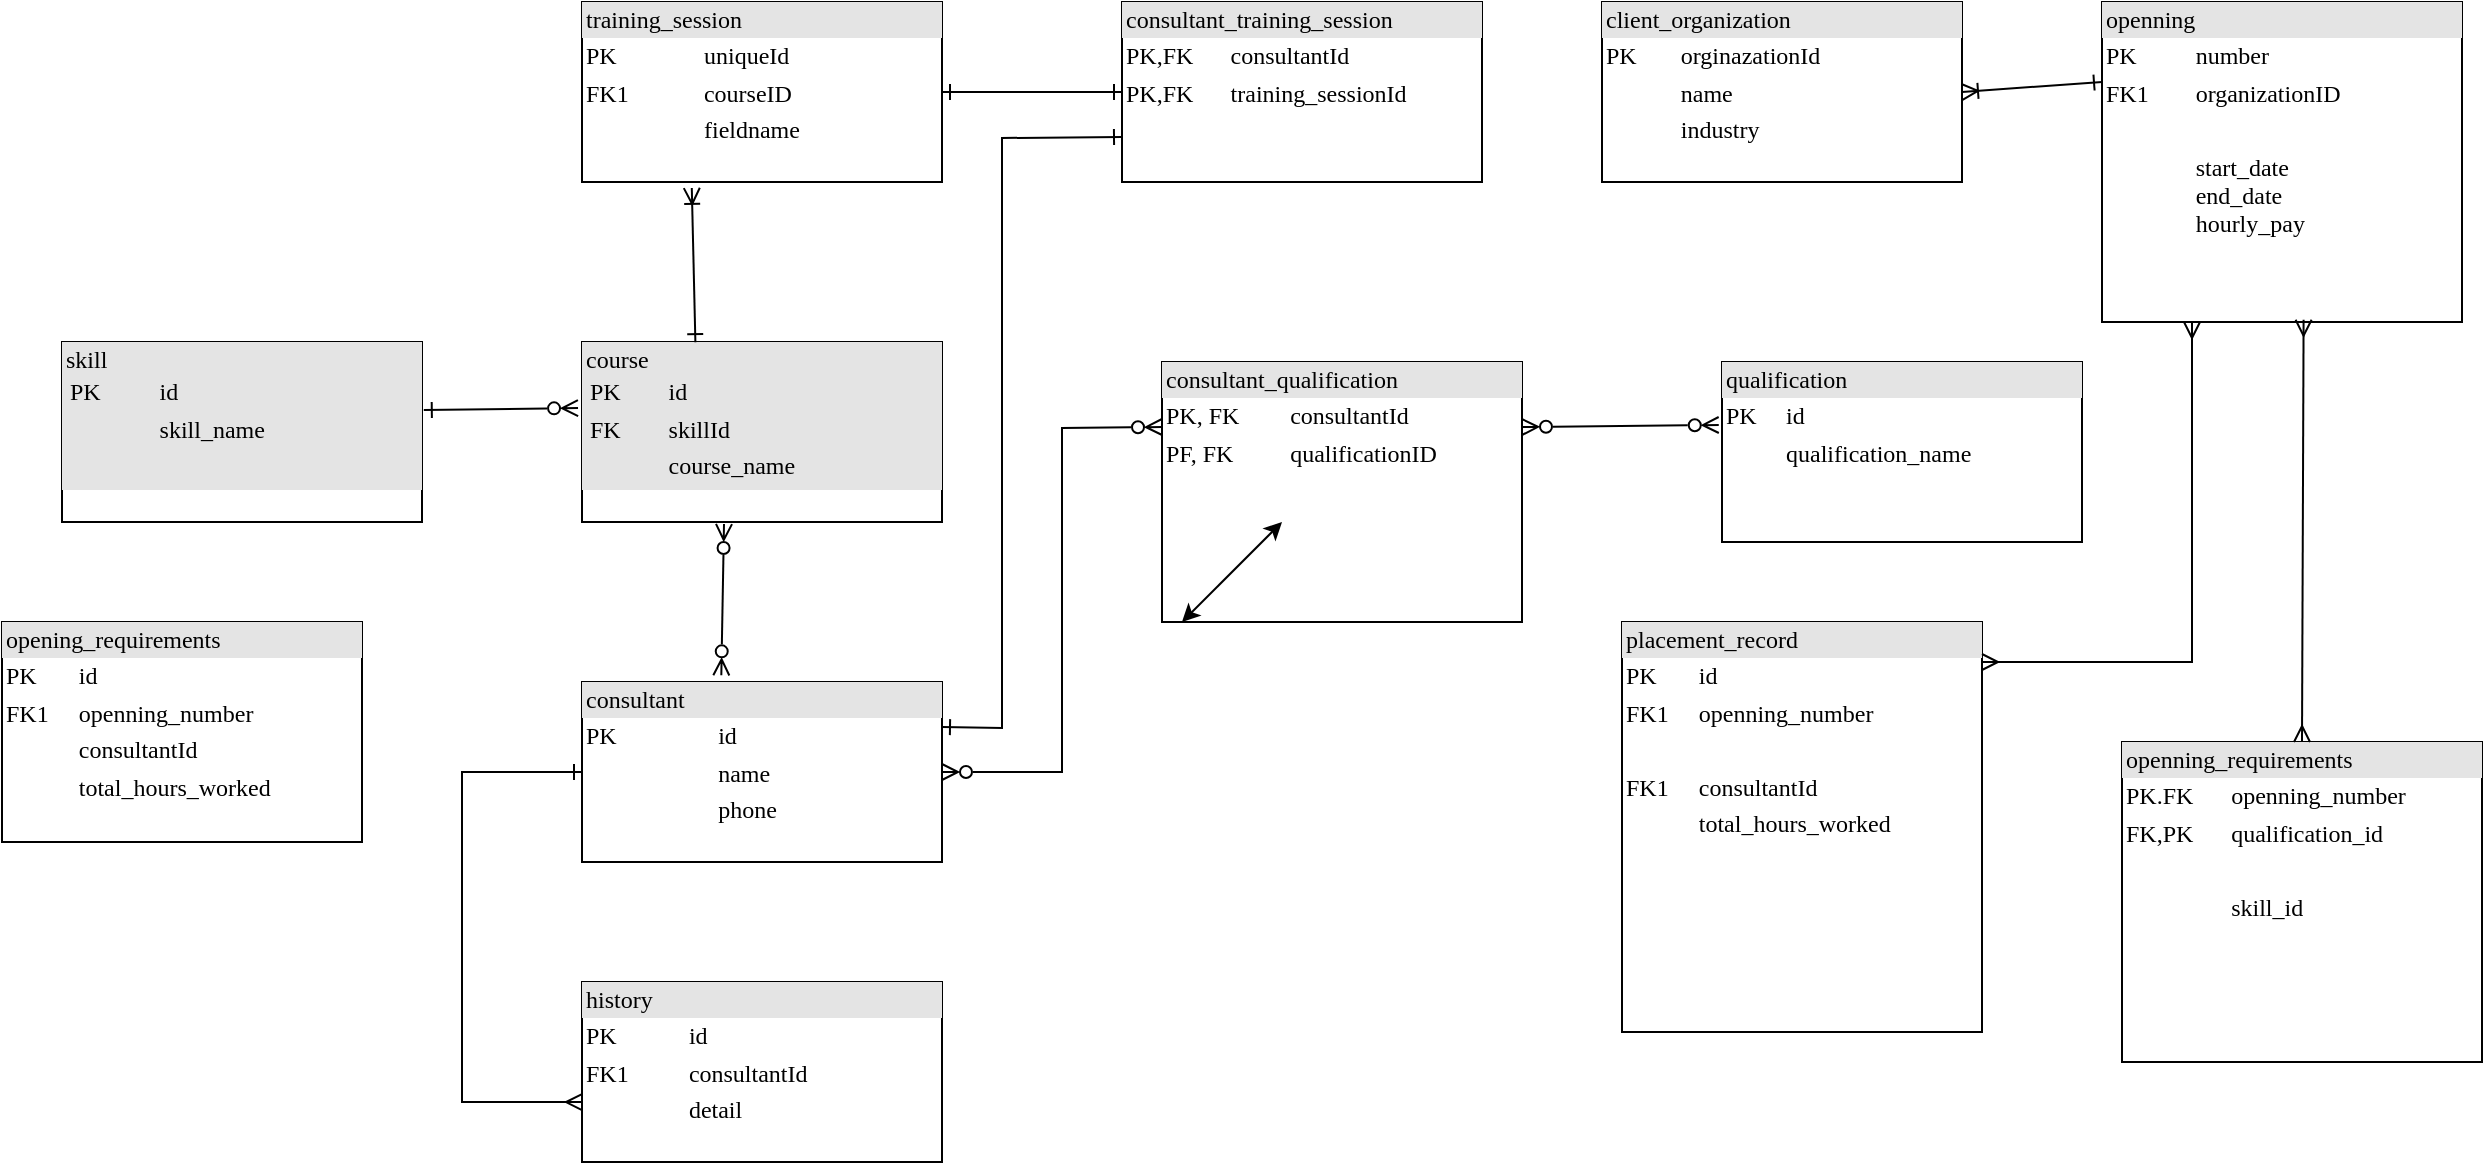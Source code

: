 <mxfile version="24.2.7" type="github">
  <diagram name="Page-1" id="2ca16b54-16f6-2749-3443-fa8db7711227">
    <mxGraphModel dx="2335" dy="624" grid="1" gridSize="10" guides="1" tooltips="1" connect="1" arrows="1" fold="1" page="1" pageScale="1" pageWidth="1100" pageHeight="850" background="none" math="0" shadow="0">
      <root>
        <mxCell id="0" />
        <mxCell id="1" parent="0" />
        <mxCell id="2ed32ef02a7f4228-1" value="&lt;div style=&quot;box-sizing:border-box;width:100%;background:#e4e4e4;padding:2px;&quot;&gt;consultant&lt;/div&gt;&lt;table style=&quot;width:100%;font-size:1em;&quot; cellpadding=&quot;2&quot; cellspacing=&quot;0&quot;&gt;&lt;tbody&gt;&lt;tr&gt;&lt;td&gt;PK&lt;/td&gt;&lt;td&gt;id&lt;/td&gt;&lt;/tr&gt;&lt;tr&gt;&lt;td&gt;&lt;br&gt;&lt;/td&gt;&lt;td&gt;name&lt;/td&gt;&lt;/tr&gt;&lt;tr&gt;&lt;td&gt;&lt;/td&gt;&lt;td&gt;phone&lt;/td&gt;&lt;/tr&gt;&lt;/tbody&gt;&lt;/table&gt;" style="verticalAlign=top;align=left;overflow=fill;html=1;rounded=0;shadow=0;comic=0;labelBackgroundColor=none;strokeWidth=1;fontFamily=Verdana;fontSize=12" parent="1" vertex="1">
          <mxGeometry x="280" y="360" width="180" height="90" as="geometry" />
        </mxCell>
        <mxCell id="2ed32ef02a7f4228-2" value="&lt;div style=&quot;box-sizing: border-box ; width: 100% ; background: #e4e4e4 ; padding: 2px&quot;&gt;consultant_qualification&lt;/div&gt;&lt;table style=&quot;width: 100% ; font-size: 1em&quot; cellpadding=&quot;2&quot; cellspacing=&quot;0&quot;&gt;&lt;tbody&gt;&lt;tr&gt;&lt;td&gt;PK, FK&lt;/td&gt;&lt;td&gt;consultantId&lt;/td&gt;&lt;/tr&gt;&lt;tr&gt;&lt;td&gt;PF, FK&lt;/td&gt;&lt;td&gt;qualificationID&lt;/td&gt;&lt;/tr&gt;&lt;tr&gt;&lt;td&gt;&lt;br&gt;&lt;/td&gt;&lt;td&gt;&lt;br&gt;&lt;/td&gt;&lt;/tr&gt;&lt;/tbody&gt;&lt;/table&gt;" style="verticalAlign=top;align=left;overflow=fill;html=1;rounded=0;shadow=0;comic=0;labelBackgroundColor=none;strokeWidth=1;fontFamily=Verdana;fontSize=12" parent="1" vertex="1">
          <mxGeometry x="570" y="200" width="180" height="130" as="geometry" />
        </mxCell>
        <mxCell id="2ed32ef02a7f4228-4" value="&lt;div style=&quot;box-sizing: border-box ; width: 100% ; background: #e4e4e4 ; padding: 2px&quot;&gt;qualification&lt;/div&gt;&lt;table style=&quot;width: 100% ; font-size: 1em&quot; cellpadding=&quot;2&quot; cellspacing=&quot;0&quot;&gt;&lt;tbody&gt;&lt;tr&gt;&lt;td&gt;PK&lt;/td&gt;&lt;td&gt;id&lt;/td&gt;&lt;/tr&gt;&lt;tr&gt;&lt;td&gt;&lt;br&gt;&lt;/td&gt;&lt;td&gt;qualification_name&lt;/td&gt;&lt;/tr&gt;&lt;tr&gt;&lt;td&gt;&lt;/td&gt;&lt;td&gt;&lt;/td&gt;&lt;/tr&gt;&lt;/tbody&gt;&lt;/table&gt;" style="verticalAlign=top;align=left;overflow=fill;html=1;rounded=0;shadow=0;comic=0;labelBackgroundColor=none;strokeWidth=1;fontFamily=Verdana;fontSize=12" parent="1" vertex="1">
          <mxGeometry x="850" y="200" width="180" height="90" as="geometry" />
        </mxCell>
        <mxCell id="2ed32ef02a7f4228-5" value="&lt;div style=&quot;box-sizing:border-box;width:100%;background:#e4e4e4;padding:2px;&quot;&gt;history&lt;/div&gt;&lt;table style=&quot;width:100%;font-size:1em;&quot; cellpadding=&quot;2&quot; cellspacing=&quot;0&quot;&gt;&lt;tbody&gt;&lt;tr&gt;&lt;td&gt;PK&lt;/td&gt;&lt;td&gt;id&lt;/td&gt;&lt;/tr&gt;&lt;tr&gt;&lt;td&gt;FK1&lt;/td&gt;&lt;td&gt;consultantId&lt;/td&gt;&lt;/tr&gt;&lt;tr&gt;&lt;td&gt;&lt;/td&gt;&lt;td&gt;detail&lt;/td&gt;&lt;/tr&gt;&lt;/tbody&gt;&lt;/table&gt;" style="verticalAlign=top;align=left;overflow=fill;html=1;rounded=0;shadow=0;comic=0;labelBackgroundColor=none;strokeWidth=1;fontFamily=Verdana;fontSize=12" parent="1" vertex="1">
          <mxGeometry x="280" y="510" width="180" height="90" as="geometry" />
        </mxCell>
        <mxCell id="2ed32ef02a7f4228-6" value="&lt;div style=&quot;box-sizing: border-box ; width: 100% ; background: #e4e4e4 ; padding: 2px&quot;&gt;placement_record&lt;/div&gt;&lt;table style=&quot;width: 100% ; font-size: 1em&quot; cellpadding=&quot;2&quot; cellspacing=&quot;0&quot;&gt;&lt;tbody&gt;&lt;tr&gt;&lt;td&gt;PK&lt;/td&gt;&lt;td&gt;id&lt;/td&gt;&lt;/tr&gt;&lt;tr&gt;&lt;td&gt;FK1&lt;/td&gt;&lt;td&gt;openning_number&lt;/td&gt;&lt;/tr&gt;&lt;tr&gt;&lt;td&gt;&lt;/td&gt;&lt;td&gt;&lt;br&gt;&lt;/td&gt;&lt;/tr&gt;&lt;tr&gt;&lt;td&gt;FK1&lt;br&gt;&lt;/td&gt;&lt;td&gt;consultantId&lt;br&gt;&lt;/td&gt;&lt;/tr&gt;&lt;tr&gt;&lt;td&gt;&lt;br&gt;&lt;/td&gt;&lt;td&gt;total_hours_worked&lt;/td&gt;&lt;/tr&gt;&lt;tr&gt;&lt;td&gt;&lt;br&gt;&lt;/td&gt;&lt;td&gt;&lt;br&gt;&lt;/td&gt;&lt;/tr&gt;&lt;tr&gt;&lt;td&gt;&lt;br&gt;&lt;/td&gt;&lt;td&gt;&lt;/td&gt;&lt;/tr&gt;&lt;/tbody&gt;&lt;/table&gt;" style="verticalAlign=top;align=left;overflow=fill;html=1;rounded=0;shadow=0;comic=0;labelBackgroundColor=none;strokeWidth=1;fontFamily=Verdana;fontSize=12" parent="1" vertex="1">
          <mxGeometry x="800" y="330" width="180" height="205" as="geometry" />
        </mxCell>
        <mxCell id="2ed32ef02a7f4228-7" value="&lt;div style=&quot;box-sizing: border-box ; width: 100% ; background: #e4e4e4 ; padding: 2px&quot;&gt;opening_requirements&lt;/div&gt;&lt;table style=&quot;width: 100% ; font-size: 1em&quot; cellpadding=&quot;2&quot; cellspacing=&quot;0&quot;&gt;&lt;tbody&gt;&lt;tr&gt;&lt;td&gt;PK&lt;/td&gt;&lt;td&gt;id&lt;/td&gt;&lt;/tr&gt;&lt;tr&gt;&lt;td&gt;FK1&lt;/td&gt;&lt;td&gt;openning_number&lt;/td&gt;&lt;/tr&gt;&lt;tr&gt;&lt;td&gt;&lt;/td&gt;&lt;td&gt;consultantId&lt;/td&gt;&lt;/tr&gt;&lt;tr&gt;&lt;td&gt;&lt;br&gt;&lt;/td&gt;&lt;td&gt;total_hours_worked&lt;br&gt;&lt;/td&gt;&lt;/tr&gt;&lt;tr&gt;&lt;td&gt;&lt;/td&gt;&lt;td&gt;&lt;br&gt;&lt;/td&gt;&lt;/tr&gt;&lt;/tbody&gt;&lt;/table&gt;" style="verticalAlign=top;align=left;overflow=fill;html=1;rounded=0;shadow=0;comic=0;labelBackgroundColor=none;strokeWidth=1;fontFamily=Verdana;fontSize=12" parent="1" vertex="1">
          <mxGeometry x="-10" y="330" width="180" height="110" as="geometry" />
        </mxCell>
        <mxCell id="2ed32ef02a7f4228-9" value="&lt;div style=&quot;box-sizing:border-box;width:100%;background:#e4e4e4;padding:2px;&quot;&gt;training_session&lt;/div&gt;&lt;table style=&quot;width:100%;font-size:1em;&quot; cellpadding=&quot;2&quot; cellspacing=&quot;0&quot;&gt;&lt;tbody&gt;&lt;tr&gt;&lt;td&gt;PK&lt;/td&gt;&lt;td&gt;uniqueId&lt;/td&gt;&lt;/tr&gt;&lt;tr&gt;&lt;td&gt;FK1&lt;/td&gt;&lt;td&gt;courseID&lt;/td&gt;&lt;/tr&gt;&lt;tr&gt;&lt;td&gt;&lt;/td&gt;&lt;td&gt;fieldname&lt;/td&gt;&lt;/tr&gt;&lt;/tbody&gt;&lt;/table&gt;" style="verticalAlign=top;align=left;overflow=fill;html=1;rounded=0;shadow=0;comic=0;labelBackgroundColor=none;strokeWidth=1;fontFamily=Verdana;fontSize=12" parent="1" vertex="1">
          <mxGeometry x="280" y="20" width="180" height="90" as="geometry" />
        </mxCell>
        <mxCell id="2ed32ef02a7f4228-11" value="&lt;div style=&quot;box-sizing:border-box;width:100%;background:#e4e4e4;padding:2px;&quot;&gt;course&lt;table style=&quot;background-color: initial; font-size: 1em; width: 100%;&quot; cellpadding=&quot;2&quot; cellspacing=&quot;0&quot;&gt;&lt;tbody&gt;&lt;tr&gt;&lt;td&gt;PK&lt;/td&gt;&lt;td&gt;id&lt;/td&gt;&lt;/tr&gt;&lt;tr&gt;&lt;td&gt;FK&lt;/td&gt;&lt;td&gt;skillId&lt;br&gt;&lt;/td&gt;&lt;/tr&gt;&lt;tr&gt;&lt;td&gt;&lt;/td&gt;&lt;td&gt;course_name&lt;/td&gt;&lt;/tr&gt;&lt;/tbody&gt;&lt;/table&gt;&lt;/div&gt;" style="verticalAlign=top;align=left;overflow=fill;html=1;rounded=0;shadow=0;comic=0;labelBackgroundColor=none;strokeWidth=1;fontFamily=Verdana;fontSize=12" parent="1" vertex="1">
          <mxGeometry x="280" y="190" width="180" height="90" as="geometry" />
        </mxCell>
        <mxCell id="6RHxLrCqVsjrG86FVeSC-1" value="&lt;div style=&quot;box-sizing:border-box;width:100%;background:#e4e4e4;padding:2px;&quot;&gt;skill&lt;table style=&quot;background-color: initial; font-size: 1em; width: 100%;&quot; cellpadding=&quot;2&quot; cellspacing=&quot;0&quot;&gt;&lt;tbody&gt;&lt;tr&gt;&lt;td&gt;PK&lt;/td&gt;&lt;td&gt;id&lt;/td&gt;&lt;/tr&gt;&lt;tr&gt;&lt;td&gt;&lt;br&gt;&lt;/td&gt;&lt;td&gt;skill_name&lt;/td&gt;&lt;/tr&gt;&lt;tr&gt;&lt;td&gt;&lt;/td&gt;&lt;td&gt;&lt;br&gt;&lt;/td&gt;&lt;/tr&gt;&lt;/tbody&gt;&lt;/table&gt;&lt;/div&gt;" style="verticalAlign=top;align=left;overflow=fill;html=1;rounded=0;shadow=0;comic=0;labelBackgroundColor=none;strokeWidth=1;fontFamily=Verdana;fontSize=12" vertex="1" parent="1">
          <mxGeometry x="20" y="190" width="180" height="90" as="geometry" />
        </mxCell>
        <mxCell id="6RHxLrCqVsjrG86FVeSC-2" value="&lt;div style=&quot;box-sizing:border-box;width:100%;background:#e4e4e4;padding:2px;&quot;&gt;consultant_training_session&lt;/div&gt;&lt;table style=&quot;width:100%;font-size:1em;&quot; cellpadding=&quot;2&quot; cellspacing=&quot;0&quot;&gt;&lt;tbody&gt;&lt;tr&gt;&lt;td&gt;PK,FK&lt;/td&gt;&lt;td&gt;consultantId&lt;/td&gt;&lt;/tr&gt;&lt;tr&gt;&lt;td&gt;PK,FK&lt;/td&gt;&lt;td&gt;training_sessionId&lt;/td&gt;&lt;/tr&gt;&lt;tr&gt;&lt;td&gt;&lt;/td&gt;&lt;td&gt;&lt;br&gt;&lt;/td&gt;&lt;/tr&gt;&lt;/tbody&gt;&lt;/table&gt;" style="verticalAlign=top;align=left;overflow=fill;html=1;rounded=0;shadow=0;comic=0;labelBackgroundColor=none;strokeWidth=1;fontFamily=Verdana;fontSize=12" vertex="1" parent="1">
          <mxGeometry x="550" y="20" width="180" height="90" as="geometry" />
        </mxCell>
        <mxCell id="6RHxLrCqVsjrG86FVeSC-3" value="&lt;div style=&quot;box-sizing: border-box ; width: 100% ; background: #e4e4e4 ; padding: 2px&quot;&gt;openning&lt;/div&gt;&lt;table style=&quot;width: 100% ; font-size: 1em&quot; cellpadding=&quot;2&quot; cellspacing=&quot;0&quot;&gt;&lt;tbody&gt;&lt;tr&gt;&lt;td&gt;PK&lt;/td&gt;&lt;td&gt;number&lt;/td&gt;&lt;/tr&gt;&lt;tr&gt;&lt;td&gt;FK1&lt;/td&gt;&lt;td&gt;organizationID&lt;/td&gt;&lt;/tr&gt;&lt;tr&gt;&lt;td&gt;&lt;/td&gt;&lt;td&gt;&lt;br&gt;&lt;/td&gt;&lt;/tr&gt;&lt;tr&gt;&lt;td&gt;&lt;br&gt;&lt;/td&gt;&lt;td&gt;start_date&lt;br&gt;end_date&lt;br&gt;hourly_pay&lt;/td&gt;&lt;/tr&gt;&lt;tr&gt;&lt;td&gt;&lt;br&gt;&lt;/td&gt;&lt;td&gt;&lt;br&gt;&lt;/td&gt;&lt;/tr&gt;&lt;/tbody&gt;&lt;/table&gt;" style="verticalAlign=top;align=left;overflow=fill;html=1;rounded=0;shadow=0;comic=0;labelBackgroundColor=none;strokeWidth=1;fontFamily=Verdana;fontSize=12" vertex="1" parent="1">
          <mxGeometry x="1040" y="20" width="180" height="160" as="geometry" />
        </mxCell>
        <mxCell id="6RHxLrCqVsjrG86FVeSC-11" value="" style="endArrow=ERone;startArrow=ERmany;html=1;rounded=0;entryX=0;entryY=0.5;entryDx=0;entryDy=0;exitX=0;exitY=0.667;exitDx=0;exitDy=0;exitPerimeter=0;startFill=0;endFill=0;" edge="1" parent="1" source="2ed32ef02a7f4228-5" target="2ed32ef02a7f4228-1">
          <mxGeometry width="50" height="50" relative="1" as="geometry">
            <mxPoint x="200" y="405" as="sourcePoint" />
            <mxPoint x="250" y="430" as="targetPoint" />
            <Array as="points">
              <mxPoint x="220" y="570" />
              <mxPoint x="220" y="405" />
            </Array>
          </mxGeometry>
        </mxCell>
        <mxCell id="6RHxLrCqVsjrG86FVeSC-13" value="" style="endArrow=ERzeroToMany;startArrow=ERzeroToMany;html=1;rounded=0;exitX=0.387;exitY=-0.037;exitDx=0;exitDy=0;exitPerimeter=0;startFill=0;endFill=0;" edge="1" parent="1" source="2ed32ef02a7f4228-1">
          <mxGeometry width="50" height="50" relative="1" as="geometry">
            <mxPoint x="310" y="350" as="sourcePoint" />
            <mxPoint x="351" y="281" as="targetPoint" />
          </mxGeometry>
        </mxCell>
        <mxCell id="6RHxLrCqVsjrG86FVeSC-14" value="" style="endArrow=ERzeroToMany;startArrow=ERzeroToMany;html=1;rounded=0;entryX=0;entryY=0.25;entryDx=0;entryDy=0;startFill=0;endFill=0;" edge="1" parent="1" target="2ed32ef02a7f4228-2">
          <mxGeometry width="50" height="50" relative="1" as="geometry">
            <mxPoint x="460" y="405" as="sourcePoint" />
            <mxPoint x="580" y="410" as="targetPoint" />
            <Array as="points">
              <mxPoint x="520" y="405" />
              <mxPoint x="520" y="233" />
            </Array>
          </mxGeometry>
        </mxCell>
        <mxCell id="6RHxLrCqVsjrG86FVeSC-15" value="" style="endArrow=ERzeroToMany;startArrow=ERzeroToMany;html=1;rounded=0;exitX=1;exitY=0.25;exitDx=0;exitDy=0;entryX=-0.009;entryY=0.35;entryDx=0;entryDy=0;entryPerimeter=0;startFill=0;endFill=0;" edge="1" parent="1" source="2ed32ef02a7f4228-2" target="2ed32ef02a7f4228-4">
          <mxGeometry width="50" height="50" relative="1" as="geometry">
            <mxPoint x="810" y="420" as="sourcePoint" />
            <mxPoint x="860" y="370" as="targetPoint" />
          </mxGeometry>
        </mxCell>
        <mxCell id="6RHxLrCqVsjrG86FVeSC-16" value="" style="endArrow=ERzeroToMany;startArrow=ERone;html=1;rounded=0;entryX=-0.011;entryY=0.367;entryDx=0;entryDy=0;entryPerimeter=0;exitX=1.005;exitY=0.378;exitDx=0;exitDy=0;exitPerimeter=0;startFill=0;endFill=0;" edge="1" parent="1" source="6RHxLrCqVsjrG86FVeSC-1" target="2ed32ef02a7f4228-11">
          <mxGeometry width="50" height="50" relative="1" as="geometry">
            <mxPoint x="210" y="223" as="sourcePoint" />
            <mxPoint x="190" y="330" as="targetPoint" />
          </mxGeometry>
        </mxCell>
        <mxCell id="6RHxLrCqVsjrG86FVeSC-17" value="" style="endArrow=ERoneToMany;startArrow=ERone;html=1;rounded=0;entryX=0.305;entryY=1.033;entryDx=0;entryDy=0;entryPerimeter=0;exitX=0.315;exitY=0.001;exitDx=0;exitDy=0;exitPerimeter=0;startFill=0;endFill=0;" edge="1" parent="1" source="2ed32ef02a7f4228-11" target="2ed32ef02a7f4228-9">
          <mxGeometry width="50" height="50" relative="1" as="geometry">
            <mxPoint x="290" y="180" as="sourcePoint" />
            <mxPoint x="340" y="130" as="targetPoint" />
          </mxGeometry>
        </mxCell>
        <mxCell id="6RHxLrCqVsjrG86FVeSC-19" value="" style="endArrow=ERone;startArrow=ERone;html=1;rounded=0;exitX=1;exitY=0.5;exitDx=0;exitDy=0;entryX=0;entryY=0.5;entryDx=0;entryDy=0;startFill=0;endFill=0;" edge="1" parent="1" source="2ed32ef02a7f4228-9" target="6RHxLrCqVsjrG86FVeSC-2">
          <mxGeometry width="50" height="50" relative="1" as="geometry">
            <mxPoint x="500" y="180" as="sourcePoint" />
            <mxPoint x="550" y="130" as="targetPoint" />
          </mxGeometry>
        </mxCell>
        <mxCell id="6RHxLrCqVsjrG86FVeSC-20" value="" style="endArrow=ERone;startArrow=ERone;html=1;rounded=0;exitX=1;exitY=0.25;exitDx=0;exitDy=0;entryX=0;entryY=0.75;entryDx=0;entryDy=0;startFill=0;endFill=0;" edge="1" parent="1" source="2ed32ef02a7f4228-1" target="6RHxLrCqVsjrG86FVeSC-2">
          <mxGeometry width="50" height="50" relative="1" as="geometry">
            <mxPoint x="490" y="200" as="sourcePoint" />
            <mxPoint x="490" y="80" as="targetPoint" />
            <Array as="points">
              <mxPoint x="490" y="383" />
              <mxPoint x="490" y="88" />
            </Array>
          </mxGeometry>
        </mxCell>
        <mxCell id="6RHxLrCqVsjrG86FVeSC-21" value="&lt;div style=&quot;box-sizing:border-box;width:100%;background:#e4e4e4;padding:2px;&quot;&gt;client_organization&lt;/div&gt;&lt;table style=&quot;width:100%;font-size:1em;&quot; cellpadding=&quot;2&quot; cellspacing=&quot;0&quot;&gt;&lt;tbody&gt;&lt;tr&gt;&lt;td&gt;PK&lt;/td&gt;&lt;td&gt;orginazationId&lt;/td&gt;&lt;/tr&gt;&lt;tr&gt;&lt;td&gt;&lt;br&gt;&lt;/td&gt;&lt;td&gt;name&lt;/td&gt;&lt;/tr&gt;&lt;tr&gt;&lt;td&gt;&lt;br&gt;&lt;/td&gt;&lt;td&gt;industry&lt;/td&gt;&lt;/tr&gt;&lt;/tbody&gt;&lt;/table&gt;" style="verticalAlign=top;align=left;overflow=fill;html=1;rounded=0;shadow=0;comic=0;labelBackgroundColor=none;strokeWidth=1;fontFamily=Verdana;fontSize=12" vertex="1" parent="1">
          <mxGeometry x="790" y="20" width="180" height="90" as="geometry" />
        </mxCell>
        <mxCell id="6RHxLrCqVsjrG86FVeSC-23" value="" style="endArrow=ERone;startArrow=ERoneToMany;html=1;rounded=0;exitX=1;exitY=0.5;exitDx=0;exitDy=0;entryX=0;entryY=0.25;entryDx=0;entryDy=0;startFill=0;endFill=0;" edge="1" parent="1" source="6RHxLrCqVsjrG86FVeSC-21" target="6RHxLrCqVsjrG86FVeSC-3">
          <mxGeometry width="50" height="50" relative="1" as="geometry">
            <mxPoint x="880" y="190" as="sourcePoint" />
            <mxPoint x="1030" y="65" as="targetPoint" />
          </mxGeometry>
        </mxCell>
        <mxCell id="6RHxLrCqVsjrG86FVeSC-24" value="&lt;div style=&quot;box-sizing: border-box ; width: 100% ; background: #e4e4e4 ; padding: 2px&quot;&gt;openning_requirements&lt;/div&gt;&lt;table style=&quot;width: 100% ; font-size: 1em&quot; cellpadding=&quot;2&quot; cellspacing=&quot;0&quot;&gt;&lt;tbody&gt;&lt;tr&gt;&lt;td&gt;PK.FK&lt;/td&gt;&lt;td&gt;openning_number&lt;/td&gt;&lt;/tr&gt;&lt;tr&gt;&lt;td&gt;FK,PK&lt;/td&gt;&lt;td&gt;qualification_id&lt;br&gt;&lt;/td&gt;&lt;/tr&gt;&lt;tr&gt;&lt;td&gt;&lt;/td&gt;&lt;td&gt;&lt;br&gt;&lt;/td&gt;&lt;/tr&gt;&lt;tr&gt;&lt;td&gt;&lt;br&gt;&lt;/td&gt;&lt;td&gt;skill_id&lt;br&gt;&lt;br&gt;&lt;br&gt;&lt;/td&gt;&lt;/tr&gt;&lt;tr&gt;&lt;td&gt;&lt;br&gt;&lt;/td&gt;&lt;td&gt;&lt;br&gt;&lt;/td&gt;&lt;/tr&gt;&lt;/tbody&gt;&lt;/table&gt;" style="verticalAlign=top;align=left;overflow=fill;html=1;rounded=0;shadow=0;comic=0;labelBackgroundColor=none;strokeWidth=1;fontFamily=Verdana;fontSize=12" vertex="1" parent="1">
          <mxGeometry x="1050" y="390" width="180" height="160" as="geometry" />
        </mxCell>
        <mxCell id="6RHxLrCqVsjrG86FVeSC-26" value="" style="endArrow=ERmany;startArrow=ERmany;html=1;rounded=0;entryX=0.25;entryY=1;entryDx=0;entryDy=0;startFill=0;endFill=0;" edge="1" parent="1" target="6RHxLrCqVsjrG86FVeSC-3">
          <mxGeometry width="50" height="50" relative="1" as="geometry">
            <mxPoint x="980" y="350" as="sourcePoint" />
            <mxPoint x="1030" y="300" as="targetPoint" />
            <Array as="points">
              <mxPoint x="1085" y="350" />
            </Array>
          </mxGeometry>
        </mxCell>
        <mxCell id="6RHxLrCqVsjrG86FVeSC-27" value="" style="endArrow=classic;startArrow=classic;html=1;rounded=0;" edge="1" parent="1">
          <mxGeometry width="50" height="50" relative="1" as="geometry">
            <mxPoint x="580" y="330" as="sourcePoint" />
            <mxPoint x="630" y="280" as="targetPoint" />
          </mxGeometry>
        </mxCell>
        <mxCell id="6RHxLrCqVsjrG86FVeSC-28" value="" style="endArrow=ERmany;startArrow=ERmany;html=1;rounded=0;entryX=0.56;entryY=0.993;entryDx=0;entryDy=0;entryPerimeter=0;exitX=0.5;exitY=0;exitDx=0;exitDy=0;startFill=0;endFill=0;" edge="1" parent="1" source="6RHxLrCqVsjrG86FVeSC-24" target="6RHxLrCqVsjrG86FVeSC-3">
          <mxGeometry width="50" height="50" relative="1" as="geometry">
            <mxPoint x="1120" y="280" as="sourcePoint" />
            <mxPoint x="1170" y="230" as="targetPoint" />
          </mxGeometry>
        </mxCell>
      </root>
    </mxGraphModel>
  </diagram>
</mxfile>
